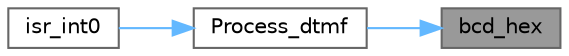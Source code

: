digraph "bcd_hex"
{
 // LATEX_PDF_SIZE
  bgcolor="transparent";
  edge [fontname=Helvetica,fontsize=10,labelfontname=Helvetica,labelfontsize=10];
  node [fontname=Helvetica,fontsize=10,shape=box,height=0.2,width=0.4];
  rankdir="RL";
  Node1 [label="bcd_hex",height=0.2,width=0.4,color="gray40", fillcolor="grey60", style="filled", fontcolor="black",tooltip=" "];
  Node1 -> Node2 [dir="back",color="steelblue1",style="solid"];
  Node2 [label="Process_dtmf",height=0.2,width=0.4,color="grey40", fillcolor="white", style="filled",URL="$_d_t_m_f_8c.html#a4f548c2e1f885779faa97ceeecda4ac2",tooltip=" "];
  Node2 -> Node3 [dir="back",color="steelblue1",style="solid"];
  Node3 [label="isr_int0",height=0.2,width=0.4,color="grey40", fillcolor="white", style="filled",URL="$_isr_8c.html#aa930e2fd461b6f5036703b0c30a76633",tooltip=" "];
}
